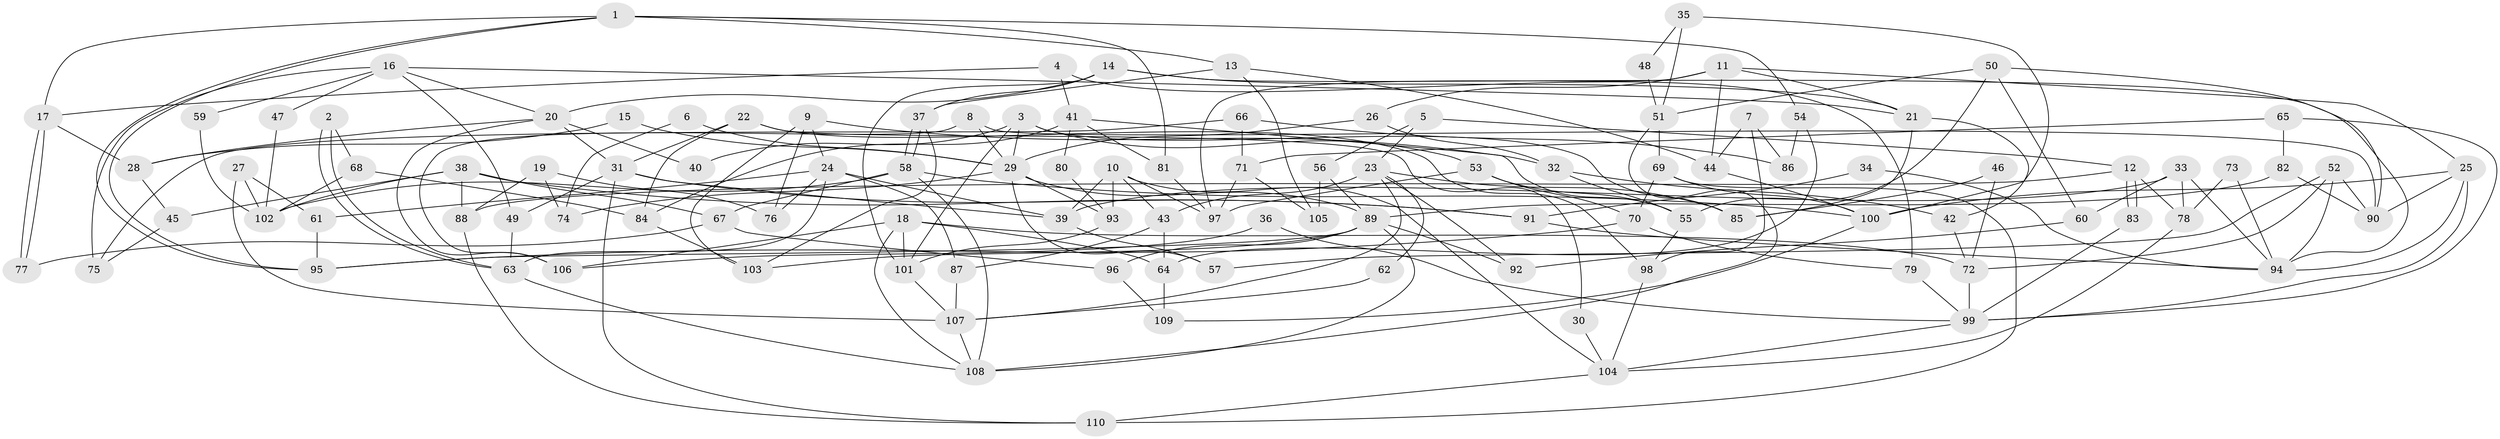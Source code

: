 // coarse degree distribution, {6: 0.1323529411764706, 9: 0.08823529411764706, 13: 0.014705882352941176, 5: 0.10294117647058823, 3: 0.23529411764705882, 4: 0.19117647058823528, 7: 0.07352941176470588, 2: 0.11764705882352941, 10: 0.014705882352941176, 1: 0.014705882352941176, 8: 0.014705882352941176}
// Generated by graph-tools (version 1.1) at 2025/51/03/04/25 22:51:06]
// undirected, 110 vertices, 220 edges
graph export_dot {
  node [color=gray90,style=filled];
  1;
  2;
  3;
  4;
  5;
  6;
  7;
  8;
  9;
  10;
  11;
  12;
  13;
  14;
  15;
  16;
  17;
  18;
  19;
  20;
  21;
  22;
  23;
  24;
  25;
  26;
  27;
  28;
  29;
  30;
  31;
  32;
  33;
  34;
  35;
  36;
  37;
  38;
  39;
  40;
  41;
  42;
  43;
  44;
  45;
  46;
  47;
  48;
  49;
  50;
  51;
  52;
  53;
  54;
  55;
  56;
  57;
  58;
  59;
  60;
  61;
  62;
  63;
  64;
  65;
  66;
  67;
  68;
  69;
  70;
  71;
  72;
  73;
  74;
  75;
  76;
  77;
  78;
  79;
  80;
  81;
  82;
  83;
  84;
  85;
  86;
  87;
  88;
  89;
  90;
  91;
  92;
  93;
  94;
  95;
  96;
  97;
  98;
  99;
  100;
  101;
  102;
  103;
  104;
  105;
  106;
  107;
  108;
  109;
  110;
  1 -- 95;
  1 -- 95;
  1 -- 54;
  1 -- 13;
  1 -- 17;
  1 -- 81;
  2 -- 63;
  2 -- 63;
  2 -- 68;
  3 -- 85;
  3 -- 101;
  3 -- 29;
  3 -- 40;
  3 -- 53;
  4 -- 41;
  4 -- 17;
  4 -- 79;
  5 -- 23;
  5 -- 56;
  5 -- 12;
  6 -- 29;
  6 -- 74;
  7 -- 98;
  7 -- 44;
  7 -- 86;
  8 -- 90;
  8 -- 29;
  8 -- 106;
  9 -- 103;
  9 -- 32;
  9 -- 24;
  9 -- 76;
  10 -- 97;
  10 -- 104;
  10 -- 39;
  10 -- 43;
  10 -- 93;
  11 -- 44;
  11 -- 26;
  11 -- 21;
  11 -- 25;
  11 -- 97;
  12 -- 83;
  12 -- 83;
  12 -- 78;
  12 -- 88;
  13 -- 37;
  13 -- 44;
  13 -- 105;
  14 -- 101;
  14 -- 94;
  14 -- 20;
  14 -- 21;
  14 -- 37;
  15 -- 29;
  15 -- 28;
  16 -- 21;
  16 -- 49;
  16 -- 20;
  16 -- 47;
  16 -- 59;
  16 -- 75;
  17 -- 77;
  17 -- 77;
  17 -- 28;
  18 -- 106;
  18 -- 108;
  18 -- 64;
  18 -- 72;
  18 -- 101;
  19 -- 76;
  19 -- 88;
  19 -- 74;
  20 -- 28;
  20 -- 31;
  20 -- 40;
  20 -- 106;
  21 -- 42;
  21 -- 85;
  22 -- 31;
  22 -- 84;
  22 -- 30;
  22 -- 98;
  23 -- 43;
  23 -- 107;
  23 -- 62;
  23 -- 85;
  23 -- 92;
  24 -- 63;
  24 -- 39;
  24 -- 61;
  24 -- 76;
  24 -- 87;
  25 -- 99;
  25 -- 90;
  25 -- 94;
  25 -- 100;
  26 -- 29;
  26 -- 32;
  27 -- 61;
  27 -- 102;
  27 -- 107;
  28 -- 45;
  29 -- 89;
  29 -- 57;
  29 -- 74;
  29 -- 93;
  30 -- 104;
  31 -- 39;
  31 -- 49;
  31 -- 91;
  31 -- 110;
  32 -- 42;
  32 -- 55;
  33 -- 39;
  33 -- 94;
  33 -- 60;
  33 -- 78;
  34 -- 94;
  34 -- 91;
  35 -- 51;
  35 -- 100;
  35 -- 48;
  36 -- 106;
  36 -- 99;
  37 -- 58;
  37 -- 58;
  37 -- 103;
  38 -- 67;
  38 -- 88;
  38 -- 45;
  38 -- 91;
  38 -- 102;
  39 -- 57;
  41 -- 81;
  41 -- 55;
  41 -- 80;
  41 -- 84;
  42 -- 72;
  43 -- 87;
  43 -- 64;
  44 -- 100;
  45 -- 75;
  46 -- 72;
  46 -- 85;
  47 -- 102;
  48 -- 51;
  49 -- 63;
  50 -- 51;
  50 -- 90;
  50 -- 55;
  50 -- 60;
  51 -- 69;
  51 -- 108;
  52 -- 57;
  52 -- 94;
  52 -- 72;
  52 -- 90;
  53 -- 70;
  53 -- 55;
  53 -- 97;
  54 -- 86;
  54 -- 64;
  55 -- 98;
  56 -- 105;
  56 -- 89;
  58 -- 108;
  58 -- 67;
  58 -- 100;
  58 -- 102;
  59 -- 102;
  60 -- 92;
  61 -- 95;
  62 -- 107;
  63 -- 108;
  64 -- 109;
  65 -- 82;
  65 -- 99;
  65 -- 71;
  66 -- 71;
  66 -- 75;
  66 -- 86;
  67 -- 96;
  67 -- 77;
  68 -- 84;
  68 -- 102;
  69 -- 110;
  69 -- 100;
  69 -- 70;
  70 -- 79;
  70 -- 95;
  71 -- 97;
  71 -- 105;
  72 -- 99;
  73 -- 94;
  73 -- 78;
  78 -- 104;
  79 -- 99;
  80 -- 93;
  81 -- 97;
  82 -- 89;
  82 -- 90;
  83 -- 99;
  84 -- 103;
  87 -- 107;
  88 -- 110;
  89 -- 92;
  89 -- 95;
  89 -- 96;
  89 -- 103;
  89 -- 108;
  91 -- 94;
  93 -- 101;
  96 -- 109;
  98 -- 104;
  99 -- 104;
  100 -- 109;
  101 -- 107;
  104 -- 110;
  107 -- 108;
}
